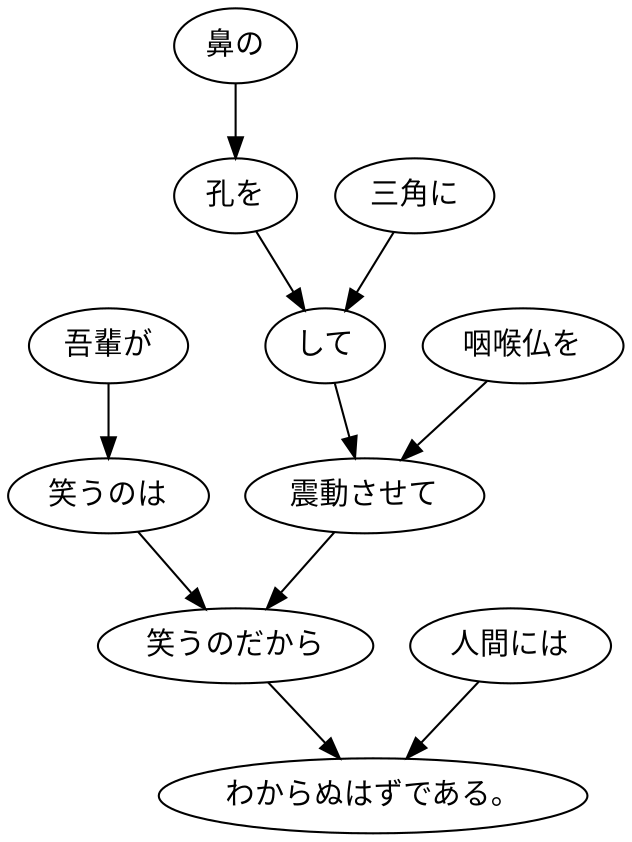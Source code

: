 digraph graph674 {
	node0 [label="吾輩が"];
	node1 [label="笑うのは"];
	node2 [label="鼻の"];
	node3 [label="孔を"];
	node4 [label="三角に"];
	node5 [label="して"];
	node6 [label="咽喉仏を"];
	node7 [label="震動させて"];
	node8 [label="笑うのだから"];
	node9 [label="人間には"];
	node10 [label="わからぬはずである。"];
	node0 -> node1;
	node1 -> node8;
	node2 -> node3;
	node3 -> node5;
	node4 -> node5;
	node5 -> node7;
	node6 -> node7;
	node7 -> node8;
	node8 -> node10;
	node9 -> node10;
}
